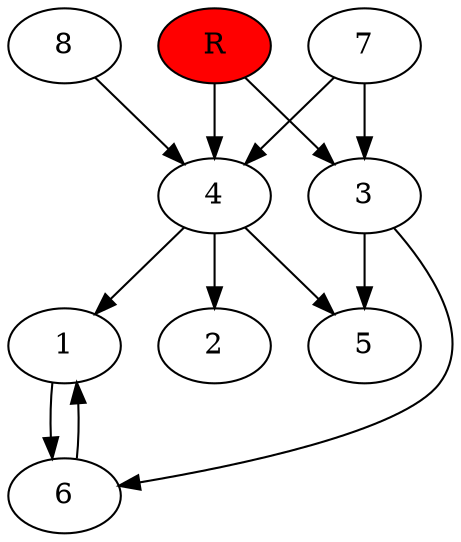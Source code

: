 digraph prb38507 {
	1
	2
	3
	4
	5
	6
	7
	8
	R [fillcolor="#ff0000" style=filled]
	1 -> 6
	3 -> 5
	3 -> 6
	4 -> 1
	4 -> 2
	4 -> 5
	6 -> 1
	7 -> 3
	7 -> 4
	8 -> 4
	R -> 3
	R -> 4
}

